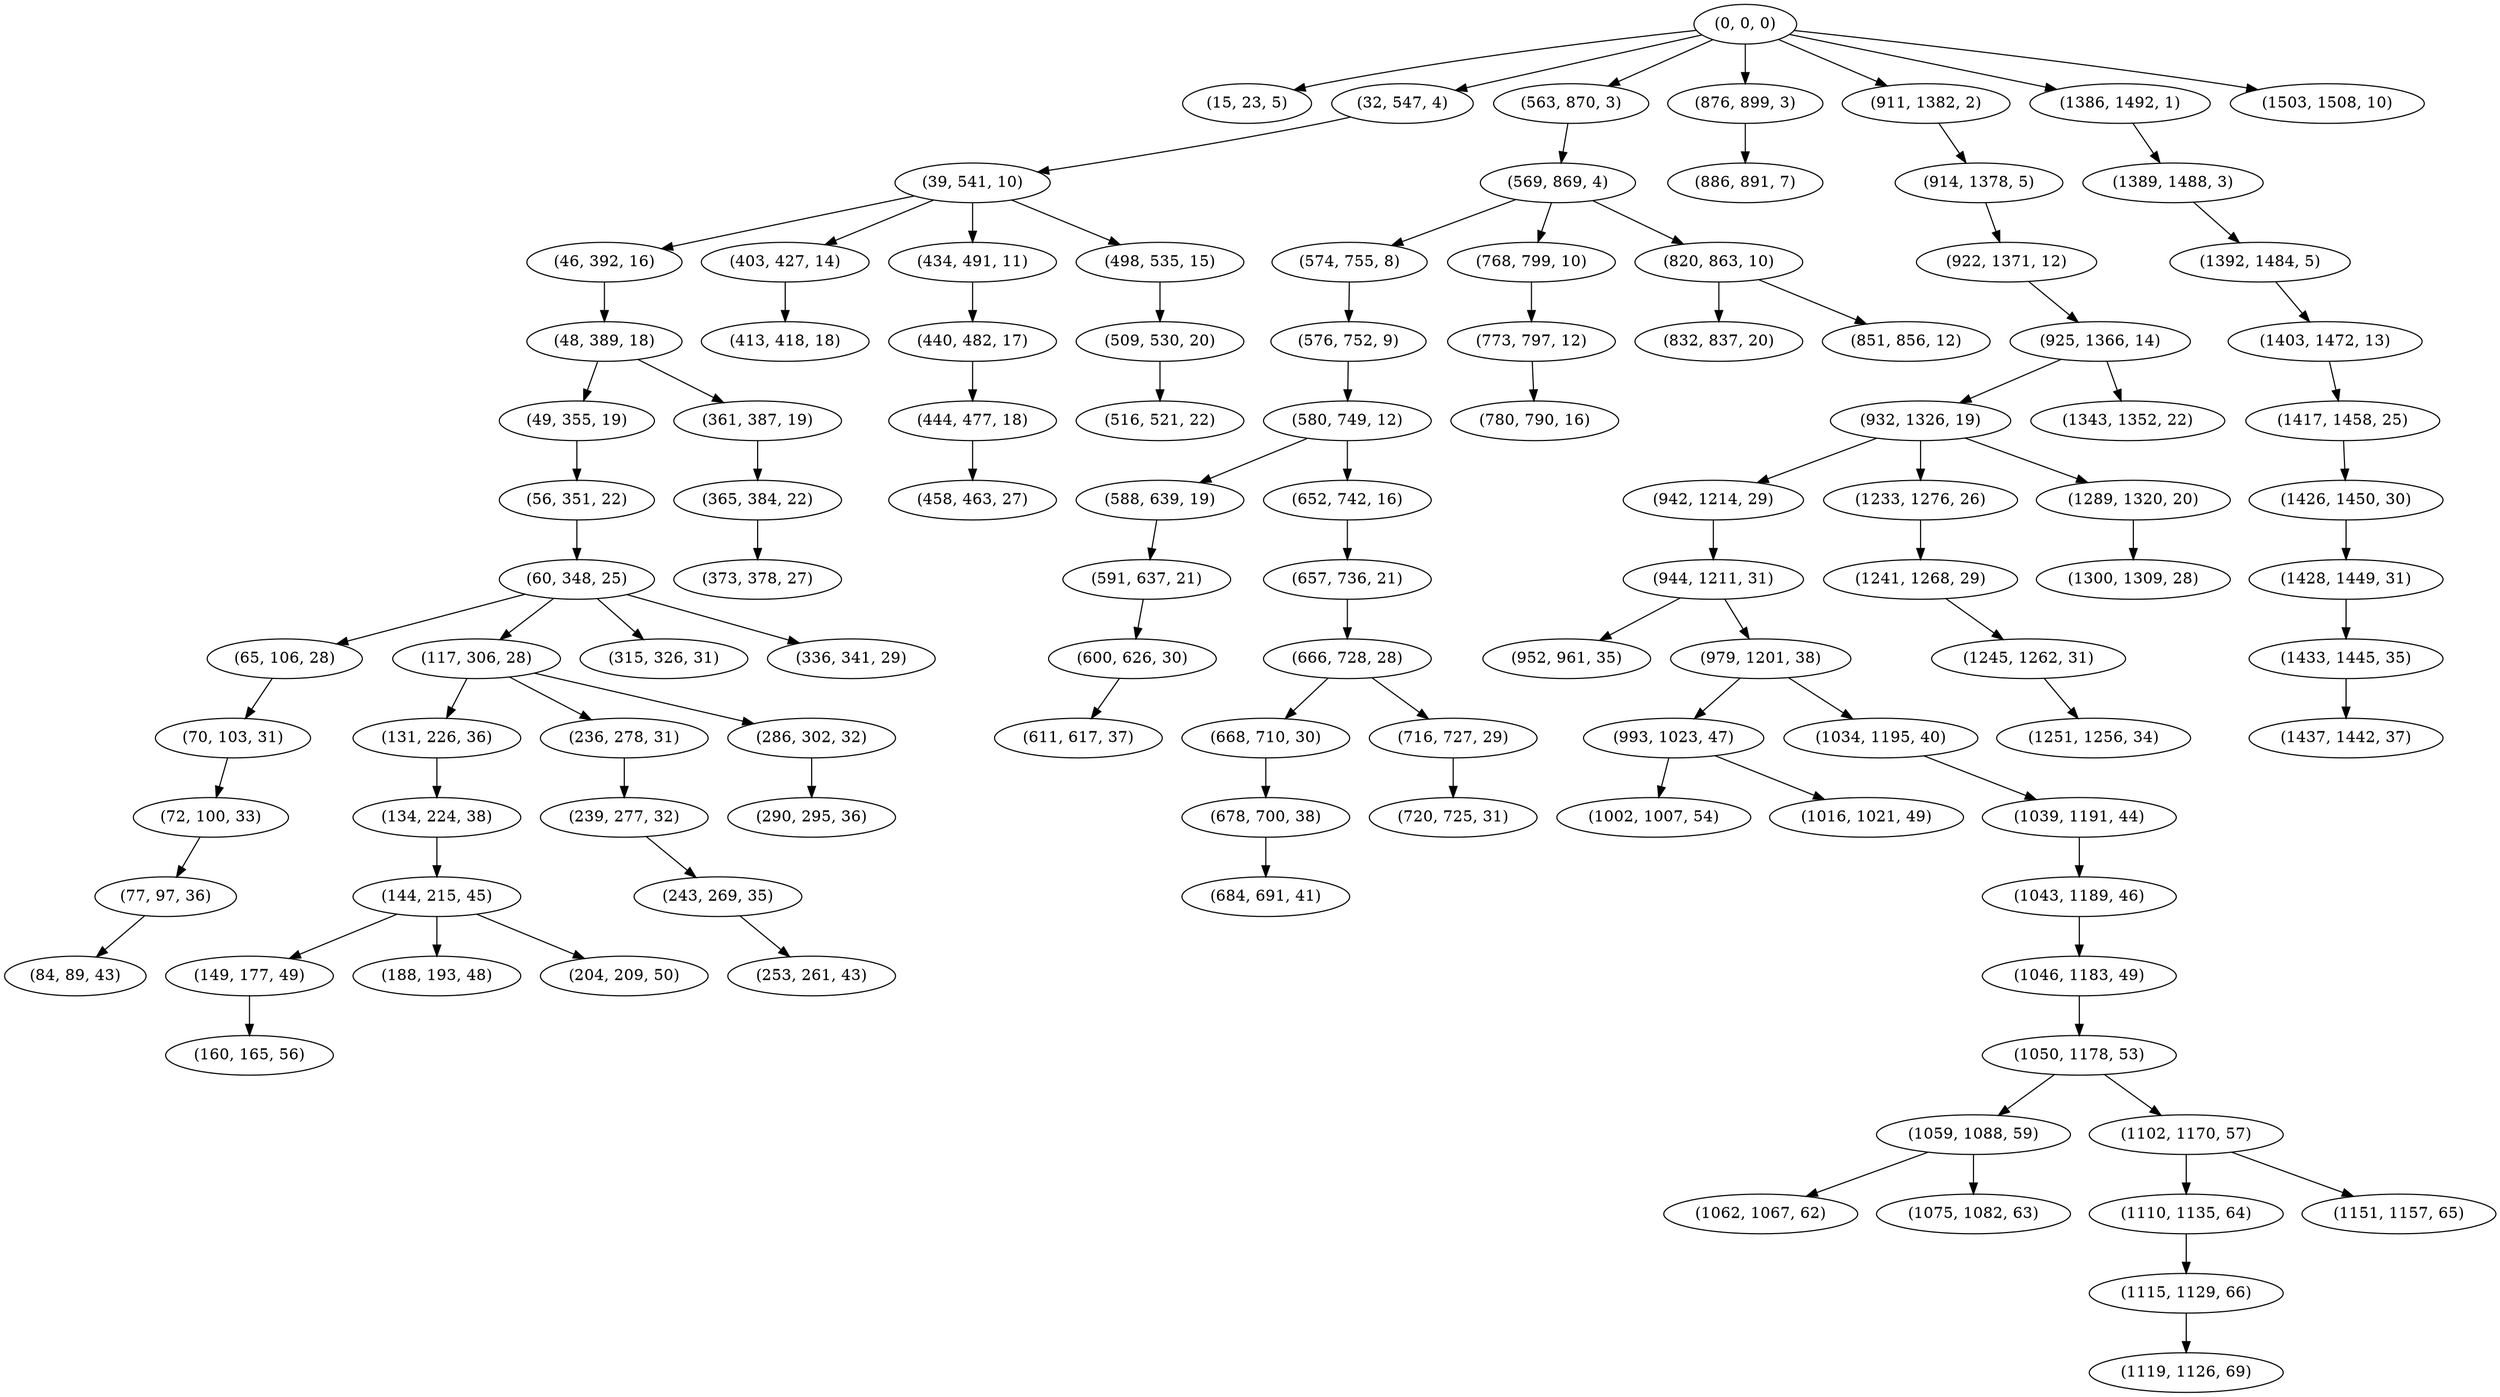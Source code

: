 digraph tree {
    "(0, 0, 0)";
    "(15, 23, 5)";
    "(32, 547, 4)";
    "(39, 541, 10)";
    "(46, 392, 16)";
    "(48, 389, 18)";
    "(49, 355, 19)";
    "(56, 351, 22)";
    "(60, 348, 25)";
    "(65, 106, 28)";
    "(70, 103, 31)";
    "(72, 100, 33)";
    "(77, 97, 36)";
    "(84, 89, 43)";
    "(117, 306, 28)";
    "(131, 226, 36)";
    "(134, 224, 38)";
    "(144, 215, 45)";
    "(149, 177, 49)";
    "(160, 165, 56)";
    "(188, 193, 48)";
    "(204, 209, 50)";
    "(236, 278, 31)";
    "(239, 277, 32)";
    "(243, 269, 35)";
    "(253, 261, 43)";
    "(286, 302, 32)";
    "(290, 295, 36)";
    "(315, 326, 31)";
    "(336, 341, 29)";
    "(361, 387, 19)";
    "(365, 384, 22)";
    "(373, 378, 27)";
    "(403, 427, 14)";
    "(413, 418, 18)";
    "(434, 491, 11)";
    "(440, 482, 17)";
    "(444, 477, 18)";
    "(458, 463, 27)";
    "(498, 535, 15)";
    "(509, 530, 20)";
    "(516, 521, 22)";
    "(563, 870, 3)";
    "(569, 869, 4)";
    "(574, 755, 8)";
    "(576, 752, 9)";
    "(580, 749, 12)";
    "(588, 639, 19)";
    "(591, 637, 21)";
    "(600, 626, 30)";
    "(611, 617, 37)";
    "(652, 742, 16)";
    "(657, 736, 21)";
    "(666, 728, 28)";
    "(668, 710, 30)";
    "(678, 700, 38)";
    "(684, 691, 41)";
    "(716, 727, 29)";
    "(720, 725, 31)";
    "(768, 799, 10)";
    "(773, 797, 12)";
    "(780, 790, 16)";
    "(820, 863, 10)";
    "(832, 837, 20)";
    "(851, 856, 12)";
    "(876, 899, 3)";
    "(886, 891, 7)";
    "(911, 1382, 2)";
    "(914, 1378, 5)";
    "(922, 1371, 12)";
    "(925, 1366, 14)";
    "(932, 1326, 19)";
    "(942, 1214, 29)";
    "(944, 1211, 31)";
    "(952, 961, 35)";
    "(979, 1201, 38)";
    "(993, 1023, 47)";
    "(1002, 1007, 54)";
    "(1016, 1021, 49)";
    "(1034, 1195, 40)";
    "(1039, 1191, 44)";
    "(1043, 1189, 46)";
    "(1046, 1183, 49)";
    "(1050, 1178, 53)";
    "(1059, 1088, 59)";
    "(1062, 1067, 62)";
    "(1075, 1082, 63)";
    "(1102, 1170, 57)";
    "(1110, 1135, 64)";
    "(1115, 1129, 66)";
    "(1119, 1126, 69)";
    "(1151, 1157, 65)";
    "(1233, 1276, 26)";
    "(1241, 1268, 29)";
    "(1245, 1262, 31)";
    "(1251, 1256, 34)";
    "(1289, 1320, 20)";
    "(1300, 1309, 28)";
    "(1343, 1352, 22)";
    "(1386, 1492, 1)";
    "(1389, 1488, 3)";
    "(1392, 1484, 5)";
    "(1403, 1472, 13)";
    "(1417, 1458, 25)";
    "(1426, 1450, 30)";
    "(1428, 1449, 31)";
    "(1433, 1445, 35)";
    "(1437, 1442, 37)";
    "(1503, 1508, 10)";
    "(0, 0, 0)" -> "(15, 23, 5)";
    "(0, 0, 0)" -> "(32, 547, 4)";
    "(0, 0, 0)" -> "(563, 870, 3)";
    "(0, 0, 0)" -> "(876, 899, 3)";
    "(0, 0, 0)" -> "(911, 1382, 2)";
    "(0, 0, 0)" -> "(1386, 1492, 1)";
    "(0, 0, 0)" -> "(1503, 1508, 10)";
    "(32, 547, 4)" -> "(39, 541, 10)";
    "(39, 541, 10)" -> "(46, 392, 16)";
    "(39, 541, 10)" -> "(403, 427, 14)";
    "(39, 541, 10)" -> "(434, 491, 11)";
    "(39, 541, 10)" -> "(498, 535, 15)";
    "(46, 392, 16)" -> "(48, 389, 18)";
    "(48, 389, 18)" -> "(49, 355, 19)";
    "(48, 389, 18)" -> "(361, 387, 19)";
    "(49, 355, 19)" -> "(56, 351, 22)";
    "(56, 351, 22)" -> "(60, 348, 25)";
    "(60, 348, 25)" -> "(65, 106, 28)";
    "(60, 348, 25)" -> "(117, 306, 28)";
    "(60, 348, 25)" -> "(315, 326, 31)";
    "(60, 348, 25)" -> "(336, 341, 29)";
    "(65, 106, 28)" -> "(70, 103, 31)";
    "(70, 103, 31)" -> "(72, 100, 33)";
    "(72, 100, 33)" -> "(77, 97, 36)";
    "(77, 97, 36)" -> "(84, 89, 43)";
    "(117, 306, 28)" -> "(131, 226, 36)";
    "(117, 306, 28)" -> "(236, 278, 31)";
    "(117, 306, 28)" -> "(286, 302, 32)";
    "(131, 226, 36)" -> "(134, 224, 38)";
    "(134, 224, 38)" -> "(144, 215, 45)";
    "(144, 215, 45)" -> "(149, 177, 49)";
    "(144, 215, 45)" -> "(188, 193, 48)";
    "(144, 215, 45)" -> "(204, 209, 50)";
    "(149, 177, 49)" -> "(160, 165, 56)";
    "(236, 278, 31)" -> "(239, 277, 32)";
    "(239, 277, 32)" -> "(243, 269, 35)";
    "(243, 269, 35)" -> "(253, 261, 43)";
    "(286, 302, 32)" -> "(290, 295, 36)";
    "(361, 387, 19)" -> "(365, 384, 22)";
    "(365, 384, 22)" -> "(373, 378, 27)";
    "(403, 427, 14)" -> "(413, 418, 18)";
    "(434, 491, 11)" -> "(440, 482, 17)";
    "(440, 482, 17)" -> "(444, 477, 18)";
    "(444, 477, 18)" -> "(458, 463, 27)";
    "(498, 535, 15)" -> "(509, 530, 20)";
    "(509, 530, 20)" -> "(516, 521, 22)";
    "(563, 870, 3)" -> "(569, 869, 4)";
    "(569, 869, 4)" -> "(574, 755, 8)";
    "(569, 869, 4)" -> "(768, 799, 10)";
    "(569, 869, 4)" -> "(820, 863, 10)";
    "(574, 755, 8)" -> "(576, 752, 9)";
    "(576, 752, 9)" -> "(580, 749, 12)";
    "(580, 749, 12)" -> "(588, 639, 19)";
    "(580, 749, 12)" -> "(652, 742, 16)";
    "(588, 639, 19)" -> "(591, 637, 21)";
    "(591, 637, 21)" -> "(600, 626, 30)";
    "(600, 626, 30)" -> "(611, 617, 37)";
    "(652, 742, 16)" -> "(657, 736, 21)";
    "(657, 736, 21)" -> "(666, 728, 28)";
    "(666, 728, 28)" -> "(668, 710, 30)";
    "(666, 728, 28)" -> "(716, 727, 29)";
    "(668, 710, 30)" -> "(678, 700, 38)";
    "(678, 700, 38)" -> "(684, 691, 41)";
    "(716, 727, 29)" -> "(720, 725, 31)";
    "(768, 799, 10)" -> "(773, 797, 12)";
    "(773, 797, 12)" -> "(780, 790, 16)";
    "(820, 863, 10)" -> "(832, 837, 20)";
    "(820, 863, 10)" -> "(851, 856, 12)";
    "(876, 899, 3)" -> "(886, 891, 7)";
    "(911, 1382, 2)" -> "(914, 1378, 5)";
    "(914, 1378, 5)" -> "(922, 1371, 12)";
    "(922, 1371, 12)" -> "(925, 1366, 14)";
    "(925, 1366, 14)" -> "(932, 1326, 19)";
    "(925, 1366, 14)" -> "(1343, 1352, 22)";
    "(932, 1326, 19)" -> "(942, 1214, 29)";
    "(932, 1326, 19)" -> "(1233, 1276, 26)";
    "(932, 1326, 19)" -> "(1289, 1320, 20)";
    "(942, 1214, 29)" -> "(944, 1211, 31)";
    "(944, 1211, 31)" -> "(952, 961, 35)";
    "(944, 1211, 31)" -> "(979, 1201, 38)";
    "(979, 1201, 38)" -> "(993, 1023, 47)";
    "(979, 1201, 38)" -> "(1034, 1195, 40)";
    "(993, 1023, 47)" -> "(1002, 1007, 54)";
    "(993, 1023, 47)" -> "(1016, 1021, 49)";
    "(1034, 1195, 40)" -> "(1039, 1191, 44)";
    "(1039, 1191, 44)" -> "(1043, 1189, 46)";
    "(1043, 1189, 46)" -> "(1046, 1183, 49)";
    "(1046, 1183, 49)" -> "(1050, 1178, 53)";
    "(1050, 1178, 53)" -> "(1059, 1088, 59)";
    "(1050, 1178, 53)" -> "(1102, 1170, 57)";
    "(1059, 1088, 59)" -> "(1062, 1067, 62)";
    "(1059, 1088, 59)" -> "(1075, 1082, 63)";
    "(1102, 1170, 57)" -> "(1110, 1135, 64)";
    "(1102, 1170, 57)" -> "(1151, 1157, 65)";
    "(1110, 1135, 64)" -> "(1115, 1129, 66)";
    "(1115, 1129, 66)" -> "(1119, 1126, 69)";
    "(1233, 1276, 26)" -> "(1241, 1268, 29)";
    "(1241, 1268, 29)" -> "(1245, 1262, 31)";
    "(1245, 1262, 31)" -> "(1251, 1256, 34)";
    "(1289, 1320, 20)" -> "(1300, 1309, 28)";
    "(1386, 1492, 1)" -> "(1389, 1488, 3)";
    "(1389, 1488, 3)" -> "(1392, 1484, 5)";
    "(1392, 1484, 5)" -> "(1403, 1472, 13)";
    "(1403, 1472, 13)" -> "(1417, 1458, 25)";
    "(1417, 1458, 25)" -> "(1426, 1450, 30)";
    "(1426, 1450, 30)" -> "(1428, 1449, 31)";
    "(1428, 1449, 31)" -> "(1433, 1445, 35)";
    "(1433, 1445, 35)" -> "(1437, 1442, 37)";
}
